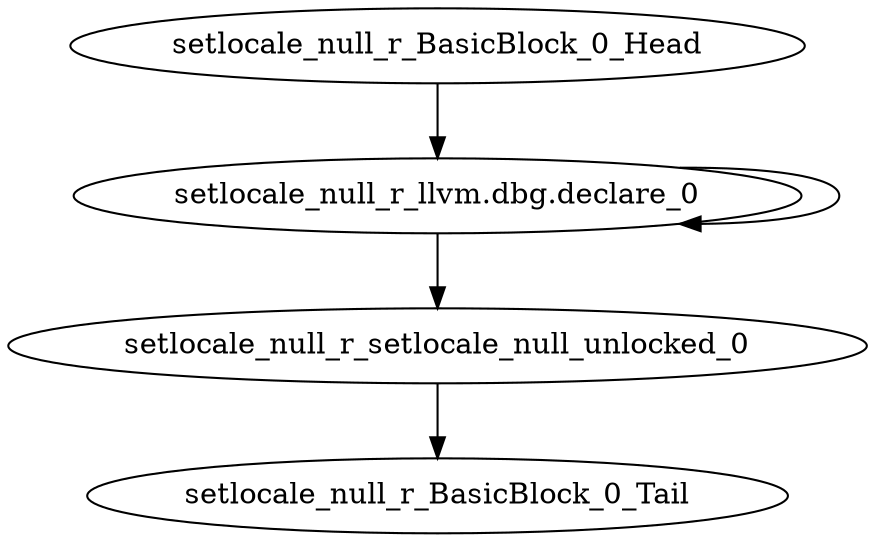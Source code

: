 digraph G {
    "setlocale_null_r_setlocale_null_unlocked_0" -> "setlocale_null_r_BasicBlock_0_Tail"
    "setlocale_null_r_BasicBlock_0_Head" -> "setlocale_null_r_llvm.dbg.declare_0"
    "setlocale_null_r_llvm.dbg.declare_0" -> "setlocale_null_r_setlocale_null_unlocked_0"
    "setlocale_null_r_llvm.dbg.declare_0" -> "setlocale_null_r_llvm.dbg.declare_0"
}
